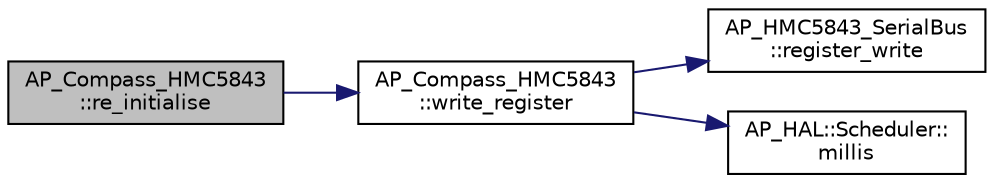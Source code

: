 digraph "AP_Compass_HMC5843::re_initialise"
{
 // INTERACTIVE_SVG=YES
  edge [fontname="Helvetica",fontsize="10",labelfontname="Helvetica",labelfontsize="10"];
  node [fontname="Helvetica",fontsize="10",shape=record];
  rankdir="LR";
  Node1 [label="AP_Compass_HMC5843\l::re_initialise",height=0.2,width=0.4,color="black", fillcolor="grey75", style="filled", fontcolor="black"];
  Node1 -> Node2 [color="midnightblue",fontsize="10",style="solid",fontname="Helvetica"];
  Node2 [label="AP_Compass_HMC5843\l::write_register",height=0.2,width=0.4,color="black", fillcolor="white", style="filled",URL="$classAP__Compass__HMC5843.html#a0216e4c0dd2ea0314e926d52ba89cbe4"];
  Node2 -> Node3 [color="midnightblue",fontsize="10",style="solid",fontname="Helvetica"];
  Node3 [label="AP_HMC5843_SerialBus\l::register_write",height=0.2,width=0.4,color="black", fillcolor="white", style="filled",URL="$classAP__HMC5843__SerialBus.html#ad5d664c14034260728128ef27ab04e56"];
  Node2 -> Node4 [color="midnightblue",fontsize="10",style="solid",fontname="Helvetica"];
  Node4 [label="AP_HAL::Scheduler::\lmillis",height=0.2,width=0.4,color="black", fillcolor="white", style="filled",URL="$classAP__HAL_1_1Scheduler.html#a26b68339fc68a562d8d3a1238d0ec8c1"];
}
